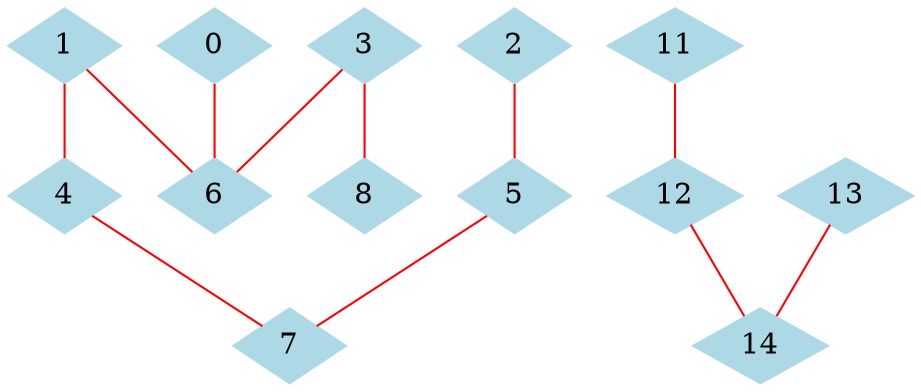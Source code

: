 graph G {
  node [shape=diamond, style=filled, color=lightblue];
  edge [color=red];
  0;
  6;
  1;
  4;
  7;
  5;
  2;
  3;
  8;
  11;
  12;
  14;
  13;
  13 -- 14;
  3 -- 8;
  1 -- 4;
  0 -- 6;
  5 -- 7;
  11 -- 12;
  3 -- 6;
  1 -- 6;
  2 -- 5;
  4 -- 7;
  12 -- 14;
}
